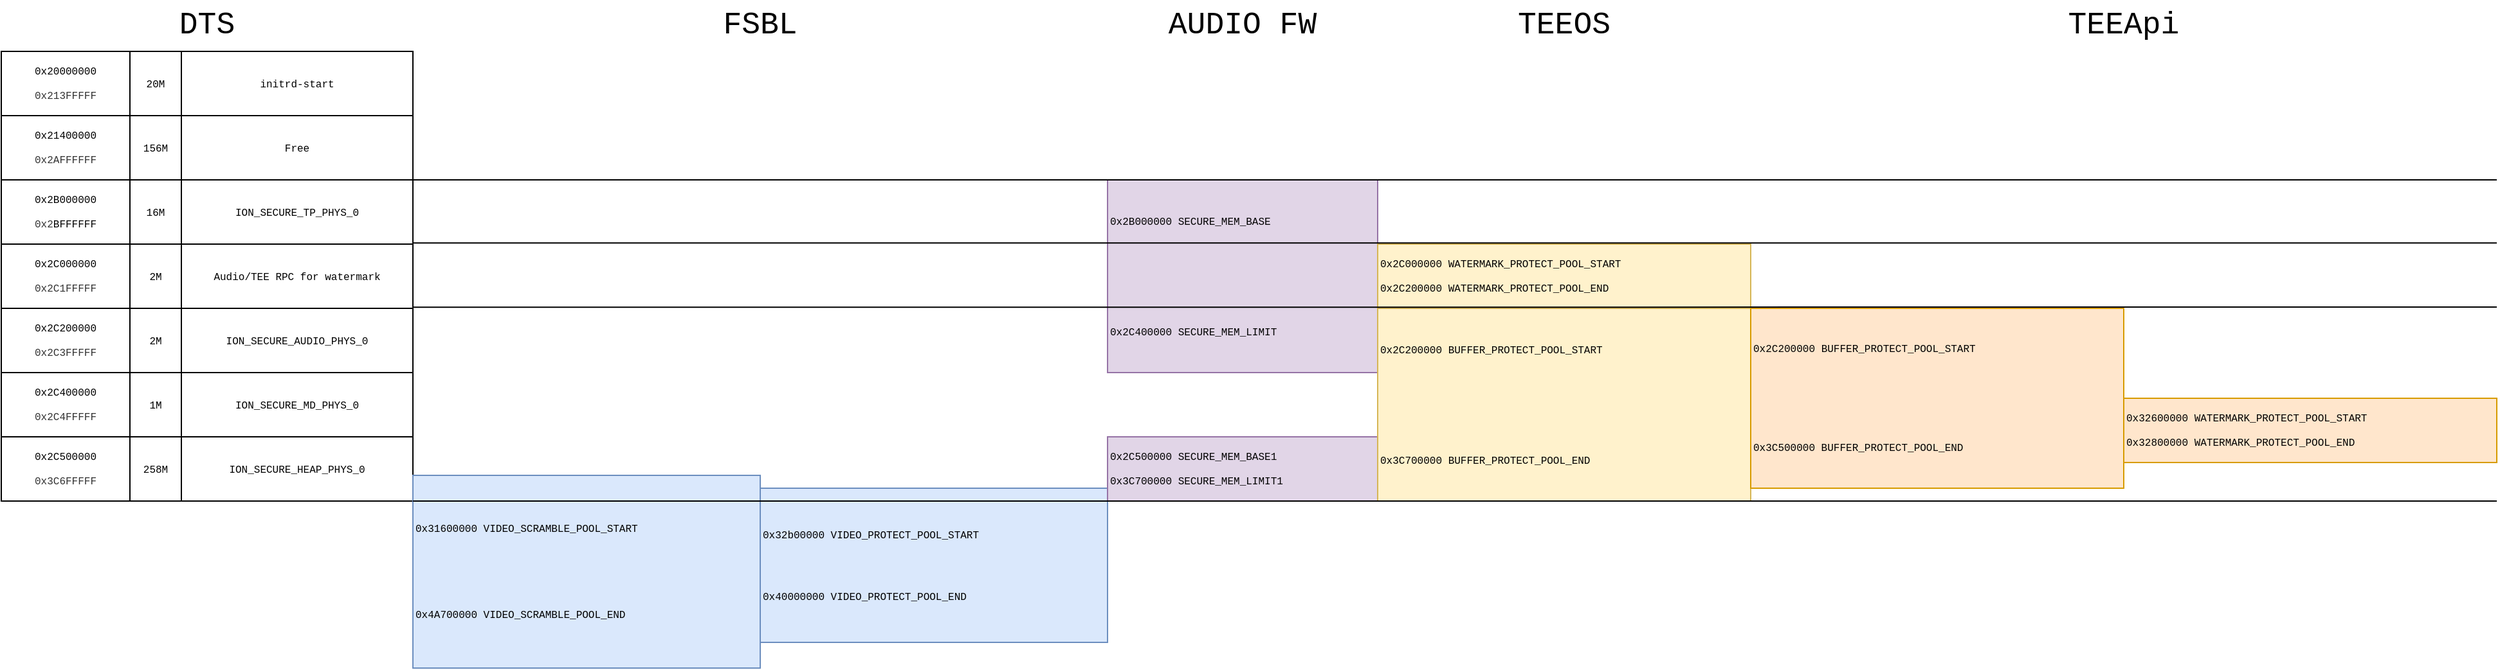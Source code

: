 <mxfile version="13.6.5" type="github">
  <diagram id="UTyAhirFjyfTks6gn7U7" name="Page-1">
    <mxGraphModel dx="2302" dy="1171" grid="1" gridSize="10" guides="1" tooltips="1" connect="1" arrows="1" fold="1" page="1" pageScale="1" pageWidth="4681" pageHeight="3300" math="0" shadow="0">
      <root>
        <mxCell id="0" />
        <mxCell id="1" parent="0" />
        <mxCell id="6BlfWYlAVQmWLPlQeWkO-1" value="0x20000000&lt;br style=&quot;font-size: 8px;&quot;&gt;&lt;br style=&quot;font-size: 8px;&quot;&gt;&lt;span style=&quot;color: rgb(51, 51, 51); font-size: 8px; text-align: left; background-color: rgb(255, 255, 255);&quot;&gt;0x&lt;/span&gt;&lt;font color=&quot;#333333&quot; style=&quot;font-size: 8px;&quot;&gt;213FFFFF&lt;/font&gt;" style="rounded=0;whiteSpace=wrap;html=1;fontSize=8;fontFamily=Courier New;" parent="1" vertex="1">
          <mxGeometry x="40" y="40" width="100" height="50" as="geometry" />
        </mxCell>
        <mxCell id="6BlfWYlAVQmWLPlQeWkO-2" value="initrd-start" style="rounded=0;whiteSpace=wrap;html=1;fontFamily=Courier New;fontSize=8;" parent="1" vertex="1">
          <mxGeometry x="180" y="40" width="180" height="50" as="geometry" />
        </mxCell>
        <mxCell id="6BlfWYlAVQmWLPlQeWkO-3" value="20M" style="rounded=0;whiteSpace=wrap;html=1;fontSize=8;fontFamily=Courier New;" parent="1" vertex="1">
          <mxGeometry x="140" y="40" width="40" height="50" as="geometry" />
        </mxCell>
        <mxCell id="6BlfWYlAVQmWLPlQeWkO-4" value="0x2B000000&lt;br style=&quot;font-size: 8px;&quot;&gt;&lt;br style=&quot;font-size: 8px;&quot;&gt;&lt;span style=&quot;color: rgb(51, 51, 51); font-size: 8px; text-align: left; background-color: rgb(255, 255, 255);&quot;&gt;0x&lt;/span&gt;&lt;font color=&quot;#333333&quot; style=&quot;font-size: 8px;&quot;&gt;2&lt;/font&gt;BFFFFFF" style="rounded=0;whiteSpace=wrap;html=1;fontSize=8;fontFamily=Courier New;" parent="1" vertex="1">
          <mxGeometry x="40" y="140" width="100" height="50" as="geometry" />
        </mxCell>
        <mxCell id="6BlfWYlAVQmWLPlQeWkO-5" value="16M" style="rounded=0;whiteSpace=wrap;html=1;fontSize=8;fontFamily=Courier New;" parent="1" vertex="1">
          <mxGeometry x="140" y="140" width="40" height="50" as="geometry" />
        </mxCell>
        <mxCell id="6BlfWYlAVQmWLPlQeWkO-6" value="ION_SECURE_TP_PHYS_0" style="rounded=0;whiteSpace=wrap;html=1;fontFamily=Courier New;fontSize=8;" parent="1" vertex="1">
          <mxGeometry x="180" y="140" width="180" height="50" as="geometry" />
        </mxCell>
        <mxCell id="6BlfWYlAVQmWLPlQeWkO-7" value="0x2C000000&lt;br style=&quot;font-size: 8px;&quot;&gt;&lt;br style=&quot;font-size: 8px;&quot;&gt;&lt;span style=&quot;color: rgb(51, 51, 51); font-size: 8px; text-align: left; background-color: rgb(255, 255, 255);&quot;&gt;0x&lt;/span&gt;&lt;font color=&quot;#333333&quot; style=&quot;font-size: 8px;&quot;&gt;2C1FFFFF&lt;/font&gt;" style="rounded=0;whiteSpace=wrap;html=1;fontSize=8;fontFamily=Courier New;" parent="1" vertex="1">
          <mxGeometry x="40" y="190" width="100" height="50" as="geometry" />
        </mxCell>
        <mxCell id="6BlfWYlAVQmWLPlQeWkO-8" value="2M" style="rounded=0;whiteSpace=wrap;html=1;fontSize=8;fontFamily=Courier New;" parent="1" vertex="1">
          <mxGeometry x="140" y="190" width="40" height="50" as="geometry" />
        </mxCell>
        <mxCell id="6BlfWYlAVQmWLPlQeWkO-9" value="&lt;span style=&quot;font-size: 8px;&quot;&gt;Audio/TEE RPC for watermark&lt;span style=&quot;font-size: 8px;&quot;&gt; &lt;/span&gt;&lt;/span&gt;" style="rounded=0;whiteSpace=wrap;html=1;fontFamily=Courier New;fontSize=8;" parent="1" vertex="1">
          <mxGeometry x="180" y="190" width="180" height="50" as="geometry" />
        </mxCell>
        <mxCell id="6BlfWYlAVQmWLPlQeWkO-10" value="0x2C200000&lt;br style=&quot;font-size: 8px;&quot;&gt;&lt;br style=&quot;font-size: 8px;&quot;&gt;&lt;span style=&quot;color: rgb(51, 51, 51); font-size: 8px; text-align: left; background-color: rgb(255, 255, 255);&quot;&gt;0x&lt;/span&gt;&lt;font color=&quot;#333333&quot; style=&quot;font-size: 8px;&quot;&gt;2C3FFFFF&lt;/font&gt;" style="rounded=0;whiteSpace=wrap;html=1;fontSize=8;fontFamily=Courier New;" parent="1" vertex="1">
          <mxGeometry x="40" y="240" width="100" height="50" as="geometry" />
        </mxCell>
        <mxCell id="6BlfWYlAVQmWLPlQeWkO-11" value="2M" style="rounded=0;whiteSpace=wrap;html=1;fontSize=8;fontFamily=Courier New;" parent="1" vertex="1">
          <mxGeometry x="140" y="240" width="40" height="50" as="geometry" />
        </mxCell>
        <mxCell id="6BlfWYlAVQmWLPlQeWkO-12" value="&lt;span style=&quot;font-size: 8px;&quot;&gt;ION_SECURE_AUDIO_PHYS_0&lt;span style=&quot;font-size: 8px;&quot;&gt; &lt;/span&gt;&lt;/span&gt;" style="rounded=0;whiteSpace=wrap;html=1;fontFamily=Courier New;fontSize=8;" parent="1" vertex="1">
          <mxGeometry x="180" y="240" width="180" height="50" as="geometry" />
        </mxCell>
        <mxCell id="6BlfWYlAVQmWLPlQeWkO-13" value="0x2C400000&lt;br style=&quot;font-size: 8px;&quot;&gt;&lt;br style=&quot;font-size: 8px;&quot;&gt;&lt;span style=&quot;color: rgb(51, 51, 51); font-size: 8px; text-align: left; background-color: rgb(255, 255, 255);&quot;&gt;0x&lt;/span&gt;&lt;font color=&quot;#333333&quot; style=&quot;font-size: 8px;&quot;&gt;2C4FFFFF&lt;/font&gt;" style="rounded=0;whiteSpace=wrap;html=1;fontSize=8;fontFamily=Courier New;" parent="1" vertex="1">
          <mxGeometry x="40" y="290" width="100" height="50" as="geometry" />
        </mxCell>
        <mxCell id="6BlfWYlAVQmWLPlQeWkO-14" value="1M" style="rounded=0;whiteSpace=wrap;html=1;fontSize=8;fontFamily=Courier New;" parent="1" vertex="1">
          <mxGeometry x="140" y="290" width="40" height="50" as="geometry" />
        </mxCell>
        <mxCell id="6BlfWYlAVQmWLPlQeWkO-15" value="&lt;span style=&quot;font-size: 8px;&quot;&gt;ION_SECURE_MD_PHYS_0&lt;span style=&quot;font-size: 8px;&quot;&gt; &lt;/span&gt;&lt;/span&gt;" style="rounded=0;whiteSpace=wrap;html=1;fontFamily=Courier New;fontSize=8;" parent="1" vertex="1">
          <mxGeometry x="180" y="290" width="180" height="50" as="geometry" />
        </mxCell>
        <mxCell id="6BlfWYlAVQmWLPlQeWkO-16" value="0x2C500000&lt;br style=&quot;font-size: 8px;&quot;&gt;&lt;br style=&quot;font-size: 8px;&quot;&gt;&lt;span style=&quot;color: rgb(51, 51, 51); font-size: 8px; text-align: left; background-color: rgb(255, 255, 255);&quot;&gt;0x3C6&lt;/span&gt;&lt;font color=&quot;#333333&quot; style=&quot;font-size: 8px;&quot;&gt;FFFFF&lt;/font&gt;" style="rounded=0;whiteSpace=wrap;html=1;fontSize=8;fontFamily=Courier New;" parent="1" vertex="1">
          <mxGeometry x="40" y="340" width="100" height="50" as="geometry" />
        </mxCell>
        <mxCell id="6BlfWYlAVQmWLPlQeWkO-17" value="258M" style="rounded=0;whiteSpace=wrap;html=1;fontSize=8;fontFamily=Courier New;" parent="1" vertex="1">
          <mxGeometry x="140" y="340" width="40" height="50" as="geometry" />
        </mxCell>
        <mxCell id="6BlfWYlAVQmWLPlQeWkO-18" value="&lt;span style=&quot;font-size: 8px;&quot;&gt;ION_SECURE_HEAP_PHYS_0&lt;/span&gt;" style="rounded=0;whiteSpace=wrap;html=1;fontFamily=Courier New;fontSize=8;" parent="1" vertex="1">
          <mxGeometry x="180" y="340" width="180" height="50" as="geometry" />
        </mxCell>
        <mxCell id="6BlfWYlAVQmWLPlQeWkO-19" value="0x21400000&lt;br style=&quot;font-size: 8px;&quot;&gt;&lt;br style=&quot;font-size: 8px;&quot;&gt;&lt;span style=&quot;color: rgb(51, 51, 51); font-size: 8px; text-align: left; background-color: rgb(255, 255, 255);&quot;&gt;0x&lt;/span&gt;&lt;font color=&quot;#333333&quot; style=&quot;font-size: 8px;&quot;&gt;2AFFFFFF&lt;/font&gt;" style="rounded=0;whiteSpace=wrap;html=1;fontSize=8;fontFamily=Courier New;" parent="1" vertex="1">
          <mxGeometry x="40" y="90" width="100" height="50" as="geometry" />
        </mxCell>
        <mxCell id="6BlfWYlAVQmWLPlQeWkO-20" value="156M" style="rounded=0;whiteSpace=wrap;html=1;fontSize=8;fontFamily=Courier New;" parent="1" vertex="1">
          <mxGeometry x="140" y="90" width="40" height="50" as="geometry" />
        </mxCell>
        <mxCell id="6BlfWYlAVQmWLPlQeWkO-21" value="Free" style="rounded=0;whiteSpace=wrap;html=1;fontFamily=Courier New;fontSize=8;" parent="1" vertex="1">
          <mxGeometry x="180" y="90" width="180" height="50" as="geometry" />
        </mxCell>
        <mxCell id="6BlfWYlAVQmWLPlQeWkO-23" value="&lt;span style=&quot;font-size: 8px&quot;&gt;0x32b00000 VIDEO_PROTECT_POOL_START&lt;/span&gt;&lt;br style=&quot;font-size: 8px&quot;&gt;&lt;br&gt;&lt;br&gt;&lt;br style=&quot;font-size: 8px&quot;&gt;&lt;br style=&quot;font-size: 8px&quot;&gt;&lt;span style=&quot;font-size: 8px&quot;&gt;0x40000000 VIDEO_PROTECT_POOL_END&lt;/span&gt;" style="rounded=0;whiteSpace=wrap;html=1;fontFamily=Courier New;fontSize=8;align=left;fillColor=#dae8fc;strokeColor=#6c8ebf;" parent="1" vertex="1">
          <mxGeometry x="630" y="380" width="270" height="120" as="geometry" />
        </mxCell>
        <mxCell id="6BlfWYlAVQmWLPlQeWkO-24" value="&lt;span style=&quot;font-size: 8px&quot;&gt;0x31600000&amp;nbsp;VIDEO_SCRAMBLE_POOL_START&lt;/span&gt;&lt;br style=&quot;font-size: 8px&quot;&gt;&lt;br style=&quot;font-size: 8px&quot;&gt;&lt;br&gt;&lt;br&gt;&lt;br&gt;&lt;br&gt;&lt;br style=&quot;font-size: 8px&quot;&gt;&lt;span style=&quot;font-size: 8px&quot;&gt;0x4A700000&amp;nbsp;VIDEO_SCRAMBLE_POOL_END&lt;/span&gt;" style="rounded=0;whiteSpace=wrap;html=1;fontFamily=Courier New;fontSize=8;align=left;fillColor=#dae8fc;strokeColor=#6c8ebf;" parent="1" vertex="1">
          <mxGeometry x="360" y="370" width="270" height="150" as="geometry" />
        </mxCell>
        <mxCell id="6BlfWYlAVQmWLPlQeWkO-26" value="&lt;span style=&quot;font-size: 8px&quot;&gt;0x2B000000&amp;nbsp;&lt;/span&gt;&lt;span style=&quot;font-size: 8px&quot;&gt;SECURE_MEM_BASE&lt;/span&gt;&lt;br style=&quot;font-size: 8px&quot;&gt;&lt;br&gt;&lt;br&gt;&lt;br&gt;&lt;br&gt;&lt;br&gt;&lt;br&gt;&lt;br&gt;&lt;br style=&quot;font-size: 8px&quot;&gt;&lt;span style=&quot;font-size: 8px&quot;&gt;0x2C400000&amp;nbsp;&lt;/span&gt;&lt;span style=&quot;font-size: 8px&quot;&gt;SECURE_MEM_LIMIT&lt;/span&gt;" style="rounded=0;whiteSpace=wrap;html=1;fontFamily=Courier New;fontSize=8;align=left;fillColor=#e1d5e7;strokeColor=#9673a6;" parent="1" vertex="1">
          <mxGeometry x="900" y="140" width="210" height="150" as="geometry" />
        </mxCell>
        <mxCell id="6BlfWYlAVQmWLPlQeWkO-27" value="&lt;span style=&quot;font-size: 8px&quot;&gt;0x2C500000&amp;nbsp;&lt;/span&gt;&lt;span style=&quot;font-size: 8px&quot;&gt;SECURE_MEM_BASE1&lt;/span&gt;&lt;br style=&quot;font-size: 8px&quot;&gt;&lt;br style=&quot;font-size: 8px&quot;&gt;&lt;span style=&quot;font-size: 8px&quot;&gt;0x3C700000&amp;nbsp;&lt;/span&gt;&lt;span style=&quot;font-size: 8px&quot;&gt;SECURE_MEM_LIMIT1&lt;/span&gt;" style="rounded=0;whiteSpace=wrap;html=1;fontFamily=Courier New;fontSize=8;align=left;fillColor=#e1d5e7;strokeColor=#9673a6;" parent="1" vertex="1">
          <mxGeometry x="900" y="340" width="210" height="50" as="geometry" />
        </mxCell>
        <mxCell id="6BlfWYlAVQmWLPlQeWkO-28" value="&lt;span style=&quot;font-size: 8px&quot;&gt;0x2C200000&amp;nbsp;&lt;/span&gt;&lt;span style=&quot;font-size: 8px&quot;&gt;BUFFER_PROTECT_POOL_START&lt;/span&gt;&lt;br style=&quot;font-size: 8px&quot;&gt;&lt;br&gt;&lt;br&gt;&lt;br&gt;&lt;br&gt;&lt;br&gt;&lt;br&gt;&lt;br style=&quot;font-size: 8px&quot;&gt;&lt;br style=&quot;font-size: 8px&quot;&gt;&lt;span style=&quot;font-size: 8px&quot;&gt;0x3C700000&amp;nbsp;&lt;/span&gt;&lt;span style=&quot;font-size: 8px&quot;&gt;BUFFER_PROTECT_POOL_END&lt;/span&gt;" style="rounded=0;whiteSpace=wrap;html=1;fontFamily=Courier New;fontSize=8;align=left;fillColor=#fff2cc;strokeColor=#d6b656;" parent="1" vertex="1">
          <mxGeometry x="1110" y="240" width="290" height="150" as="geometry" />
        </mxCell>
        <mxCell id="6BlfWYlAVQmWLPlQeWkO-29" value="&lt;span style=&quot;font-size: 8px&quot;&gt;0x2C000000&amp;nbsp;&lt;/span&gt;&lt;span style=&quot;font-size: 8px&quot;&gt;WATERMARK_PROTECT_POOL_START&lt;/span&gt;&lt;br style=&quot;font-size: 8px&quot;&gt;&lt;br style=&quot;font-size: 8px&quot;&gt;&lt;span style=&quot;font-size: 8px&quot;&gt;0x2C200000&amp;nbsp;&lt;/span&gt;&lt;span style=&quot;font-size: 8px&quot;&gt;WATERMARK_PROTECT_POOL_END&lt;/span&gt;" style="rounded=0;whiteSpace=wrap;html=1;fontFamily=Courier New;fontSize=8;align=left;fillColor=#fff2cc;strokeColor=#d6b656;" parent="1" vertex="1">
          <mxGeometry x="1110" y="190" width="290" height="50" as="geometry" />
        </mxCell>
        <mxCell id="6BlfWYlAVQmWLPlQeWkO-30" value="&lt;span style=&quot;font-size: 8px&quot;&gt;0x2C200000&amp;nbsp;&lt;/span&gt;&lt;span style=&quot;font-size: 8px&quot;&gt;BUFFER_PROTECT_POOL_START&lt;/span&gt;&lt;br style=&quot;font-size: 8px&quot;&gt;&lt;br&gt;&lt;br&gt;&lt;br&gt;&lt;br&gt;&lt;br&gt;&lt;br&gt;&lt;br style=&quot;font-size: 8px&quot;&gt;&lt;span style=&quot;font-size: 8px&quot;&gt;0x3C500000&amp;nbsp;BUFFER_PROTECT_POOL_END&lt;/span&gt;" style="rounded=0;whiteSpace=wrap;html=1;fontFamily=Courier New;fontSize=8;align=left;fillColor=#ffe6cc;strokeColor=#d79b00;" parent="1" vertex="1">
          <mxGeometry x="1400" y="240" width="290" height="140" as="geometry" />
        </mxCell>
        <mxCell id="6BlfWYlAVQmWLPlQeWkO-31" value="&lt;span style=&quot;font-size: 8px&quot;&gt;0x32600000&amp;nbsp;&lt;/span&gt;&lt;span style=&quot;font-size: 8px&quot;&gt;WATERMARK_PROTECT_POOL_START&lt;/span&gt;&lt;br style=&quot;font-size: 8px&quot;&gt;&lt;br style=&quot;font-size: 8px&quot;&gt;&lt;span style=&quot;font-size: 8px&quot;&gt;0x32800000&amp;nbsp;&lt;/span&gt;&lt;span style=&quot;font-size: 8px&quot;&gt;WATERMARK_PROTECT_POOL_END&lt;/span&gt;" style="rounded=0;whiteSpace=wrap;html=1;fontFamily=Courier New;fontSize=8;align=left;fillColor=#ffe6cc;strokeColor=#d79b00;" parent="1" vertex="1">
          <mxGeometry x="1690" y="310" width="290" height="50" as="geometry" />
        </mxCell>
        <mxCell id="6BlfWYlAVQmWLPlQeWkO-32" value="" style="endArrow=none;html=1;fontFamily=Courier New;fontSize=8;" parent="1" edge="1">
          <mxGeometry width="50" height="50" relative="1" as="geometry">
            <mxPoint x="360" y="140" as="sourcePoint" />
            <mxPoint x="1980" y="140" as="targetPoint" />
          </mxGeometry>
        </mxCell>
        <mxCell id="6BlfWYlAVQmWLPlQeWkO-33" value="" style="endArrow=none;html=1;fontFamily=Courier New;fontSize=8;" parent="1" edge="1">
          <mxGeometry width="50" height="50" relative="1" as="geometry">
            <mxPoint x="360" y="239.17" as="sourcePoint" />
            <mxPoint x="1980" y="239" as="targetPoint" />
          </mxGeometry>
        </mxCell>
        <mxCell id="6BlfWYlAVQmWLPlQeWkO-34" value="" style="endArrow=none;html=1;fontFamily=Courier New;fontSize=8;" parent="1" edge="1">
          <mxGeometry width="50" height="50" relative="1" as="geometry">
            <mxPoint x="360" y="390.0" as="sourcePoint" />
            <mxPoint x="1980" y="390" as="targetPoint" />
          </mxGeometry>
        </mxCell>
        <mxCell id="6BlfWYlAVQmWLPlQeWkO-35" value="" style="endArrow=none;html=1;fontFamily=Courier New;fontSize=8;" parent="1" edge="1">
          <mxGeometry width="50" height="50" relative="1" as="geometry">
            <mxPoint x="360" y="189.17" as="sourcePoint" />
            <mxPoint x="1980.0" y="189.17" as="targetPoint" />
          </mxGeometry>
        </mxCell>
        <mxCell id="6BlfWYlAVQmWLPlQeWkO-36" value="DTS" style="text;html=1;strokeColor=none;fillColor=none;align=center;verticalAlign=middle;whiteSpace=wrap;rounded=0;fontFamily=Courier New;fontSize=24;" parent="1" vertex="1">
          <mxGeometry x="40" width="320" height="40" as="geometry" />
        </mxCell>
        <mxCell id="6BlfWYlAVQmWLPlQeWkO-37" value="FSBL" style="text;html=1;strokeColor=none;fillColor=none;align=center;verticalAlign=middle;whiteSpace=wrap;rounded=0;fontFamily=Courier New;fontSize=24;" parent="1" vertex="1">
          <mxGeometry x="360" width="540" height="40" as="geometry" />
        </mxCell>
        <mxCell id="6BlfWYlAVQmWLPlQeWkO-38" value="AUDIO FW" style="text;html=1;strokeColor=none;fillColor=none;align=center;verticalAlign=middle;whiteSpace=wrap;rounded=0;fontFamily=Courier New;fontSize=24;" parent="1" vertex="1">
          <mxGeometry x="900" width="210" height="40" as="geometry" />
        </mxCell>
        <mxCell id="6BlfWYlAVQmWLPlQeWkO-39" value="TEEOS" style="text;html=1;strokeColor=none;fillColor=none;align=center;verticalAlign=middle;whiteSpace=wrap;rounded=0;fontFamily=Courier New;fontSize=24;" parent="1" vertex="1">
          <mxGeometry x="1110" width="290" height="40" as="geometry" />
        </mxCell>
        <mxCell id="6BlfWYlAVQmWLPlQeWkO-40" value="TEEApi" style="text;html=1;align=center;verticalAlign=middle;whiteSpace=wrap;rounded=0;fontFamily=Courier New;fontSize=24;" parent="1" vertex="1">
          <mxGeometry x="1400" width="580" height="40" as="geometry" />
        </mxCell>
      </root>
    </mxGraphModel>
  </diagram>
</mxfile>
